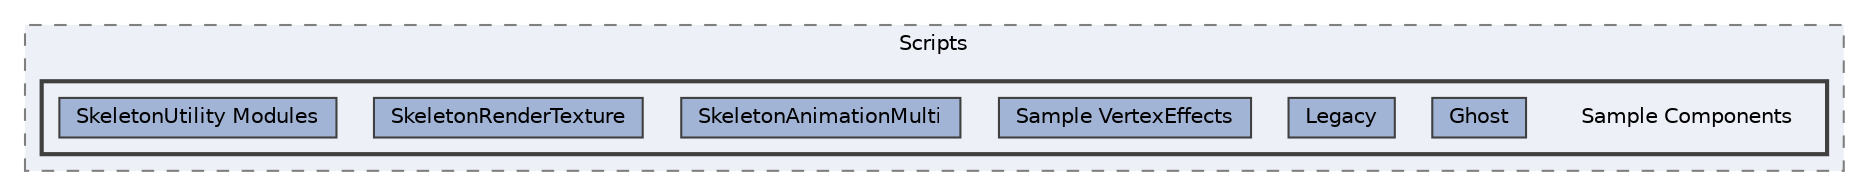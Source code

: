 digraph "external/spine-runtimes/spine-unity/Assets/Spine Examples/Scripts/Sample Components"
{
 // LATEX_PDF_SIZE
  bgcolor="transparent";
  edge [fontname=Helvetica,fontsize=10,labelfontname=Helvetica,labelfontsize=10];
  node [fontname=Helvetica,fontsize=10,shape=box,height=0.2,width=0.4];
  compound=true
  subgraph clusterdir_00c8ee751a7ee06d76f5087202992553 {
    graph [ bgcolor="#edf0f7", pencolor="grey50", label="Scripts", fontname=Helvetica,fontsize=10 style="filled,dashed", URL="dir_00c8ee751a7ee06d76f5087202992553.html",tooltip=""]
  subgraph clusterdir_f1aa8c0d36df02b027ed3df4553d3c0c {
    graph [ bgcolor="#edf0f7", pencolor="grey25", label="", fontname=Helvetica,fontsize=10 style="filled,bold", URL="dir_f1aa8c0d36df02b027ed3df4553d3c0c.html",tooltip=""]
    dir_f1aa8c0d36df02b027ed3df4553d3c0c [shape=plaintext, label="Sample Components"];
  dir_56025481d7e9f4746c135cbc7f54f120 [label="Ghost", fillcolor="#a2b4d6", color="grey25", style="filled", URL="dir_56025481d7e9f4746c135cbc7f54f120.html",tooltip=""];
  dir_87ae5ac77adecb671e685be937ff41f7 [label="Legacy", fillcolor="#a2b4d6", color="grey25", style="filled", URL="dir_87ae5ac77adecb671e685be937ff41f7.html",tooltip=""];
  dir_f147389fb6f101de7ae71a5cb2e07624 [label="Sample VertexEffects", fillcolor="#a2b4d6", color="grey25", style="filled", URL="dir_f147389fb6f101de7ae71a5cb2e07624.html",tooltip=""];
  dir_b7c305541fc2c3b740ee7057d02c4b22 [label="SkeletonAnimationMulti", fillcolor="#a2b4d6", color="grey25", style="filled", URL="dir_b7c305541fc2c3b740ee7057d02c4b22.html",tooltip=""];
  dir_9b67ca6fc0b8afd020d889b3fe15ab48 [label="SkeletonRenderTexture", fillcolor="#a2b4d6", color="grey25", style="filled", URL="dir_9b67ca6fc0b8afd020d889b3fe15ab48.html",tooltip=""];
  dir_aa11b29d0cc4e14fae91aabae86e7baf [label="SkeletonUtility Modules", fillcolor="#a2b4d6", color="grey25", style="filled", URL="dir_aa11b29d0cc4e14fae91aabae86e7baf.html",tooltip=""];
  }
  }
}
